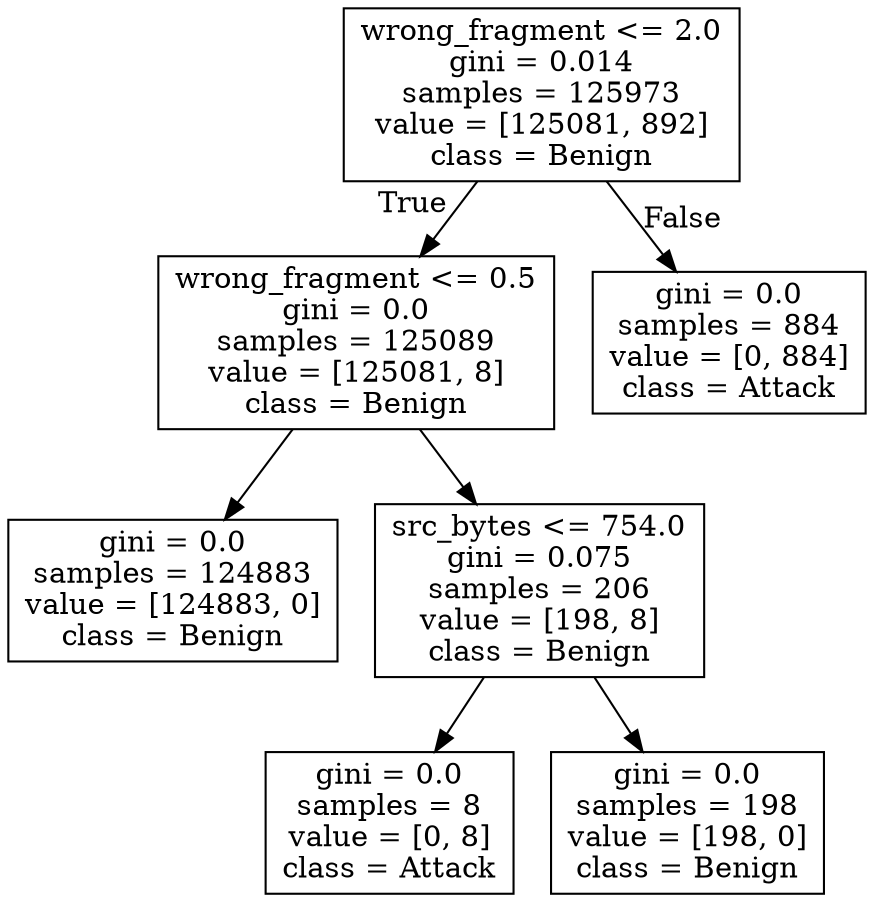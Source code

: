 digraph Tree {
node [shape=box] ;
0 [label="wrong_fragment <= 2.0\ngini = 0.014\nsamples = 125973\nvalue = [125081, 892]\nclass = Benign"] ;
1 [label="wrong_fragment <= 0.5\ngini = 0.0\nsamples = 125089\nvalue = [125081, 8]\nclass = Benign"] ;
0 -> 1 [labeldistance=2.5, labelangle=45, headlabel="True"] ;
2 [label="gini = 0.0\nsamples = 124883\nvalue = [124883, 0]\nclass = Benign"] ;
1 -> 2 ;
3 [label="src_bytes <= 754.0\ngini = 0.075\nsamples = 206\nvalue = [198, 8]\nclass = Benign"] ;
1 -> 3 ;
4 [label="gini = 0.0\nsamples = 8\nvalue = [0, 8]\nclass = Attack"] ;
3 -> 4 ;
5 [label="gini = 0.0\nsamples = 198\nvalue = [198, 0]\nclass = Benign"] ;
3 -> 5 ;
6 [label="gini = 0.0\nsamples = 884\nvalue = [0, 884]\nclass = Attack"] ;
0 -> 6 [labeldistance=2.5, labelangle=-45, headlabel="False"] ;
}
